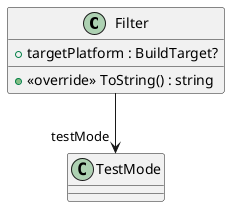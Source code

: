 @startuml
class Filter {
    + targetPlatform : BuildTarget?
    + <<override>> ToString() : string
}
Filter --> "testMode" TestMode
@enduml
